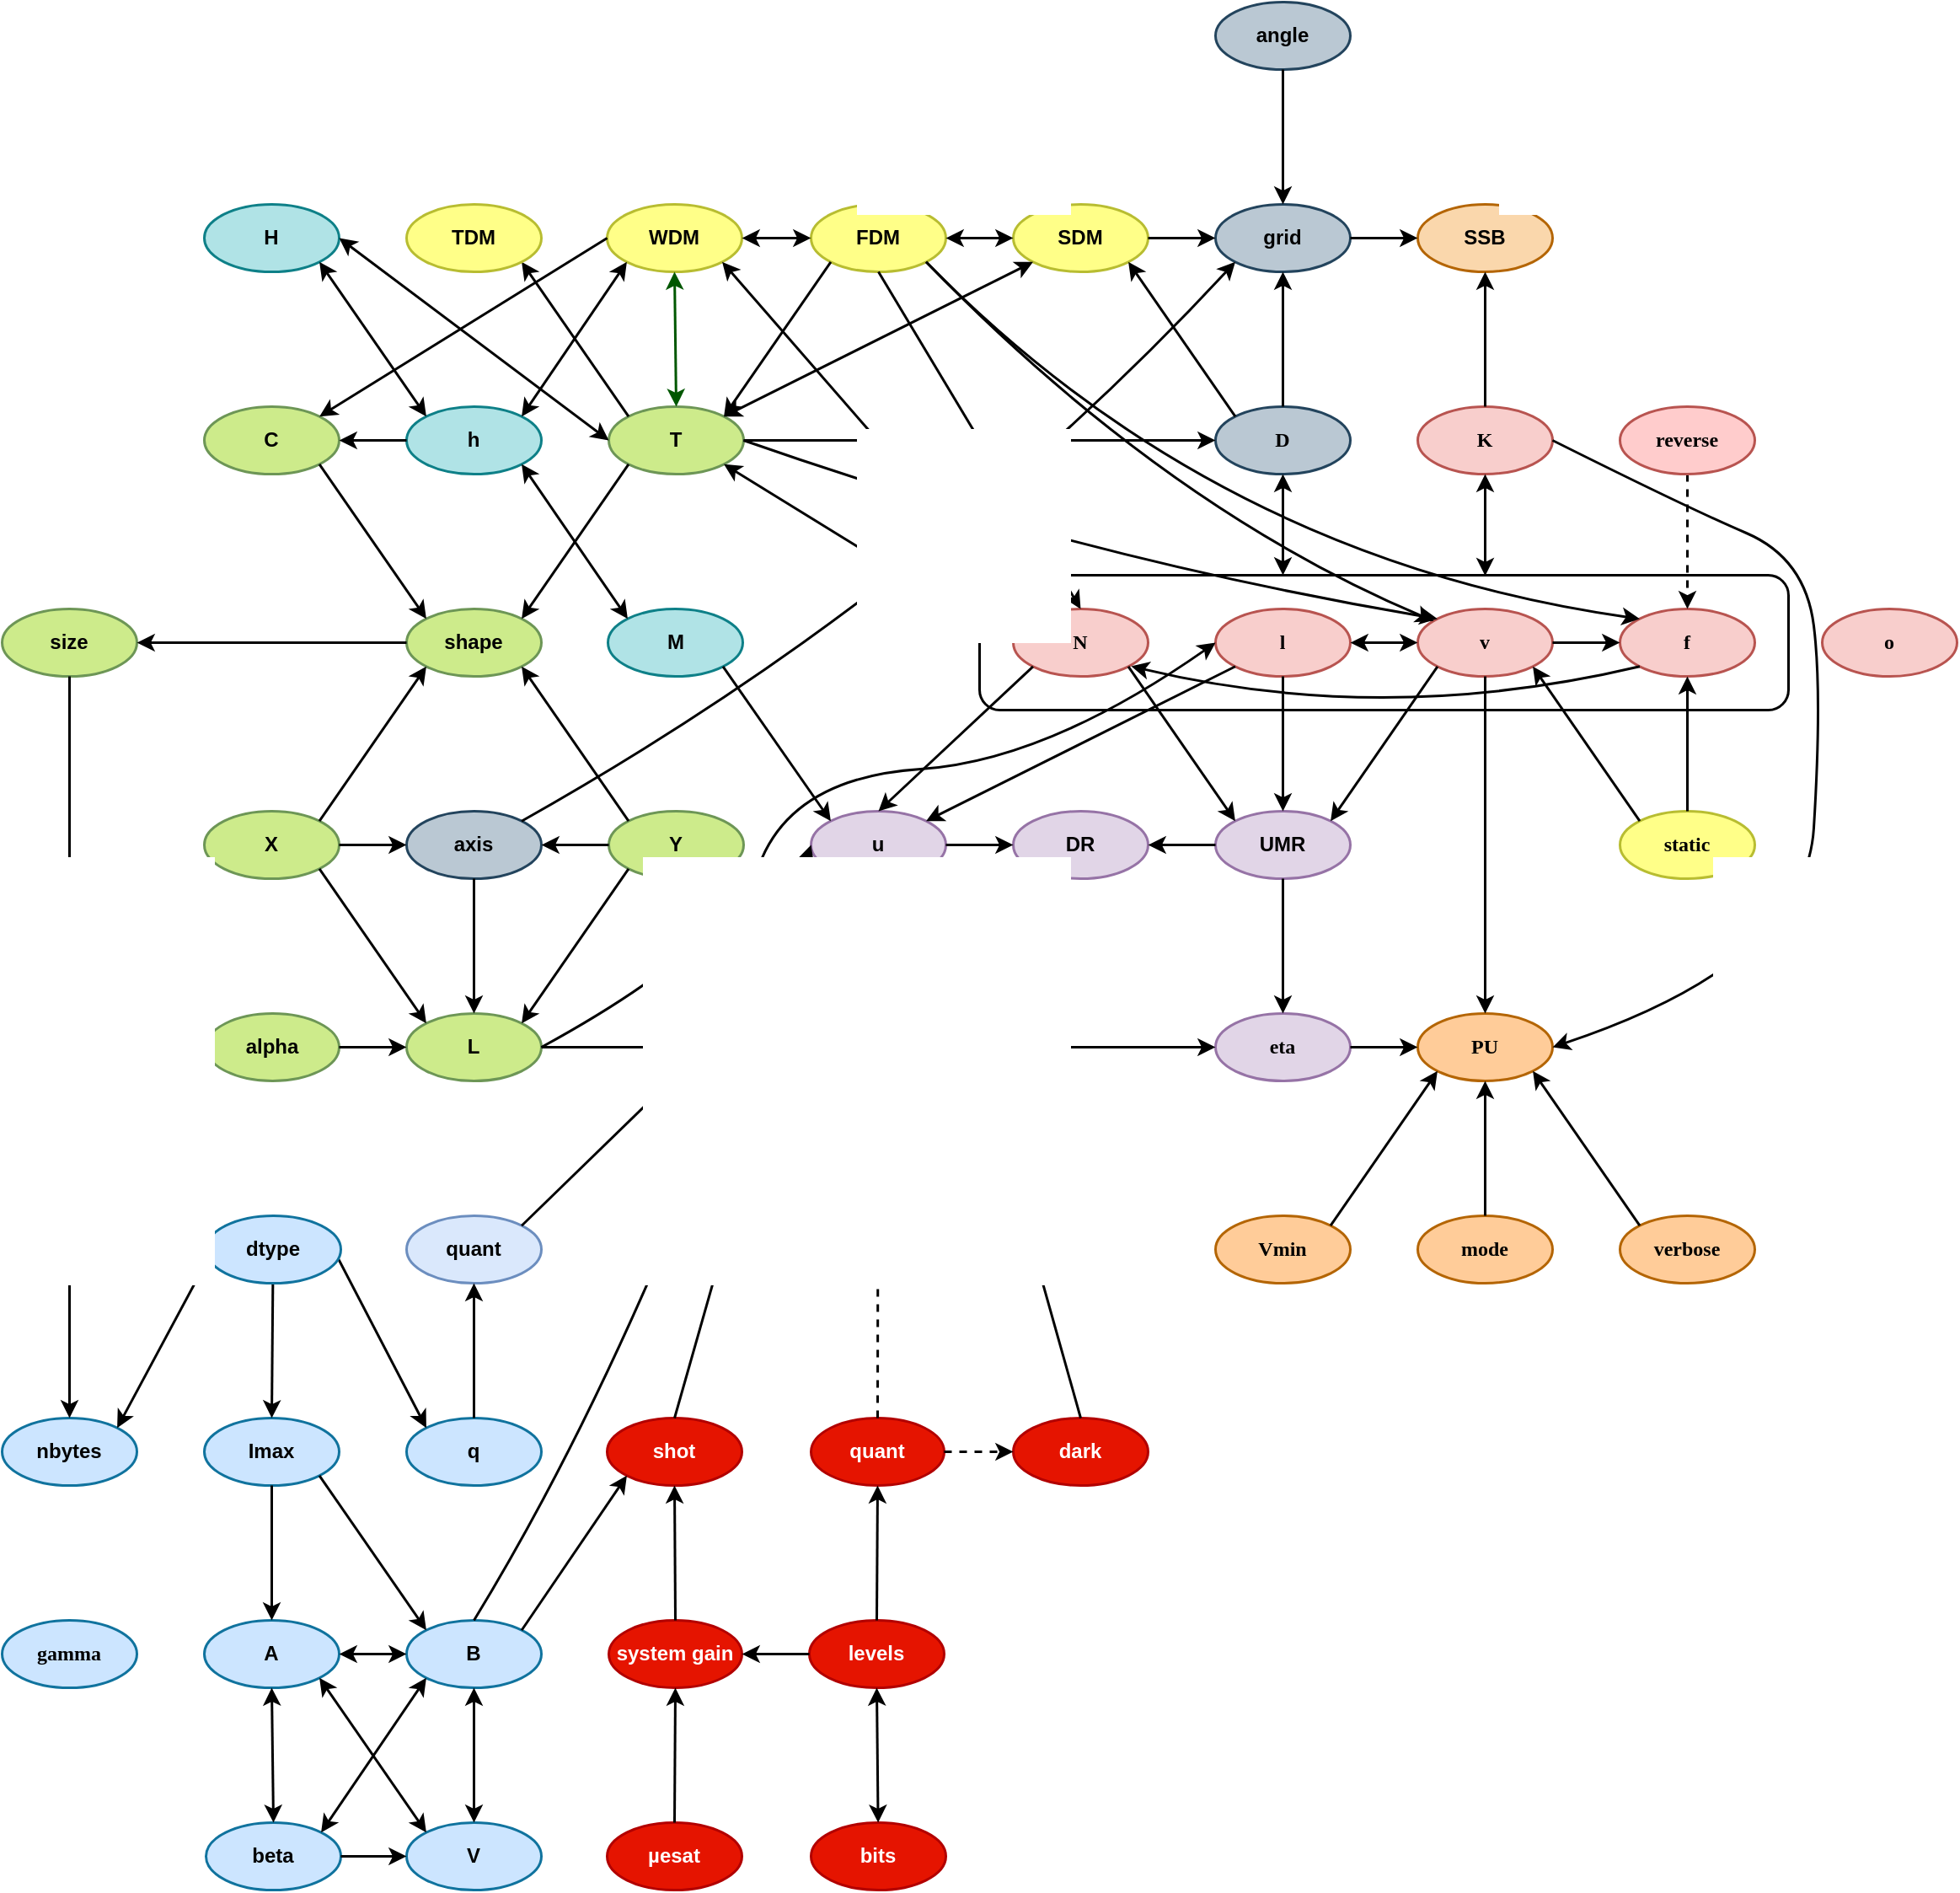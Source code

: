 <mxfile version="20.8.16" type="device"><diagram name="Page-1" id="42789a77-a242-8287-6e28-9cd8cfd52e62"><mxGraphModel dx="2074" dy="1205" grid="1" gridSize="10" guides="1" tooltips="1" connect="1" arrows="1" fold="1" page="1" pageScale="1" pageWidth="1169" pageHeight="827" background="#FFFFFF" math="0" shadow="0"><root><mxCell id="0"/><mxCell id="1" parent="0"/><mxCell id="Fuf8ZG8SZwSjGpJqajnA-6" value="" style="rounded=1;whiteSpace=wrap;html=1;labelBackgroundColor=default;strokeWidth=1.5;" parent="1" vertex="1"><mxGeometry x="620" y="380" width="480" height="80" as="geometry"/></mxCell><mxCell id="1ea317790d2ca983-6" value="&lt;span&gt;o&lt;/span&gt;" style="ellipse;whiteSpace=wrap;html=1;rounded=0;shadow=0;comic=0;labelBackgroundColor=none;strokeWidth=1.5;fontFamily=Verdana;fontSize=12;align=center;fontStyle=1;fillColor=#f8cecc;strokeColor=#b85450;labelBorderColor=none;" parent="1" vertex="1"><mxGeometry x="1120" y="400" width="80" height="40" as="geometry"/></mxCell><mxCell id="1ea317790d2ca983-1" value="N" style="ellipse;whiteSpace=wrap;html=1;rounded=0;shadow=0;comic=0;labelBackgroundColor=none;strokeWidth=1.5;fontFamily=Verdana;fontSize=12;align=center;fontStyle=1;fillColor=#f8cecc;strokeColor=#b85450;labelBorderColor=none;" parent="1" vertex="1"><mxGeometry x="640" y="400" width="80" height="40" as="geometry"/></mxCell><mxCell id="1ea317790d2ca983-2" value="&lt;span&gt;K&lt;/span&gt;" style="ellipse;whiteSpace=wrap;html=1;rounded=0;shadow=0;comic=0;labelBackgroundColor=none;strokeWidth=1.5;fontFamily=Verdana;fontSize=12;align=center;fontStyle=1;fillColor=#f8cecc;strokeColor=#b85450;labelBorderColor=none;" parent="1" vertex="1"><mxGeometry x="880" y="280" width="80" height="40" as="geometry"/></mxCell><mxCell id="1ea317790d2ca983-3" value="&lt;span&gt;l&lt;/span&gt;" style="ellipse;whiteSpace=wrap;html=1;rounded=0;shadow=0;comic=0;labelBackgroundColor=none;strokeWidth=1.5;fontFamily=Verdana;fontSize=12;align=center;fontStyle=1;fillColor=#f8cecc;strokeColor=#b85450;labelBorderColor=none;" parent="1" vertex="1"><mxGeometry x="760" y="400" width="80" height="40" as="geometry"/></mxCell><mxCell id="1ea317790d2ca983-4" value="&lt;span&gt;v&lt;/span&gt;" style="ellipse;whiteSpace=wrap;html=1;rounded=0;shadow=0;comic=0;labelBackgroundColor=none;strokeWidth=1.5;fontFamily=Verdana;fontSize=12;align=center;fontStyle=1;fillColor=#f8cecc;strokeColor=#b85450;labelBorderColor=none;" parent="1" vertex="1"><mxGeometry x="880" y="400" width="80" height="40" as="geometry"/></mxCell><mxCell id="1ea317790d2ca983-5" value="&lt;span&gt;f&lt;/span&gt;" style="ellipse;whiteSpace=wrap;html=1;rounded=0;shadow=0;comic=0;labelBackgroundColor=none;strokeWidth=1.5;fontFamily=Verdana;fontSize=12;align=center;fontStyle=1;fillColor=#f8cecc;strokeColor=#b85450;labelBorderColor=none;" parent="1" vertex="1"><mxGeometry x="1000" y="400" width="80" height="40" as="geometry"/></mxCell><mxCell id="1ea317790d2ca983-7" value="&lt;span&gt;D&lt;/span&gt;" style="ellipse;whiteSpace=wrap;html=1;rounded=0;shadow=0;comic=0;labelBackgroundColor=none;strokeWidth=1.5;fontFamily=Verdana;fontSize=12;align=center;fontStyle=1;fillColor=#bac8d3;strokeColor=#23445D;labelBorderColor=none;" parent="1" vertex="1"><mxGeometry x="760" y="280" width="80" height="40" as="geometry"/></mxCell><mxCell id="1ea317790d2ca983-8" value="eta" style="ellipse;whiteSpace=wrap;html=1;rounded=0;shadow=0;comic=0;labelBackgroundColor=none;strokeWidth=1.5;fontFamily=Verdana;fontSize=12;align=center;fontStyle=1;fillColor=#e1d5e7;strokeColor=#9673a6;labelBorderColor=none;" parent="1" vertex="1"><mxGeometry x="760" y="640" width="80" height="40" as="geometry"/></mxCell><mxCell id="1ea317790d2ca983-10" value="&lt;span&gt;static&lt;/span&gt;" style="ellipse;whiteSpace=wrap;html=1;rounded=0;shadow=0;comic=0;labelBackgroundColor=none;strokeWidth=1.5;fontFamily=Verdana;fontSize=12;align=center;fontStyle=1;fillColor=#ffff88;strokeColor=#B8BD31;labelBorderColor=none;" parent="1" vertex="1"><mxGeometry x="1000" y="520" width="80" height="40" as="geometry"/></mxCell><mxCell id="1ea317790d2ca983-11" value="&lt;span&gt;PU&lt;br&gt;&lt;/span&gt;" style="ellipse;whiteSpace=wrap;html=1;rounded=0;shadow=0;comic=0;labelBackgroundColor=none;strokeWidth=1.5;fontFamily=Verdana;fontSize=12;align=center;fontStyle=1;fillColor=#ffcc99;strokeColor=#B46504;labelBorderColor=none;" parent="1" vertex="1"><mxGeometry x="880" y="640" width="80" height="40" as="geometry"/></mxCell><mxCell id="fu6DnhhA0FLCa2TkjUO7-2" value="UMR" style="ellipse;whiteSpace=wrap;html=1;fontStyle=1;fillColor=#e1d5e7;strokeColor=#9673a6;shadow=0;strokeWidth=1.5;labelBorderColor=none;" parent="1" vertex="1"><mxGeometry x="760" y="520" width="80" height="40" as="geometry"/></mxCell><mxCell id="fu6DnhhA0FLCa2TkjUO7-15" value="" style="endArrow=classic;html=1;rounded=1;exitX=0;exitY=1;exitDx=0;exitDy=0;entryX=1;entryY=0;entryDx=0;entryDy=0;fontStyle=1;shadow=0;strokeWidth=1.5;labelBorderColor=none;" parent="1" source="1ea317790d2ca983-4" target="fu6DnhhA0FLCa2TkjUO7-2" edge="1"><mxGeometry width="50" height="50" relative="1" as="geometry"><mxPoint x="950" y="460" as="sourcePoint"/><mxPoint x="1000" y="410" as="targetPoint"/></mxGeometry></mxCell><mxCell id="fu6DnhhA0FLCa2TkjUO7-16" value="" style="endArrow=classic;html=1;rounded=1;exitX=0.5;exitY=1;exitDx=0;exitDy=0;entryX=0.5;entryY=0;entryDx=0;entryDy=0;fontStyle=1;shadow=0;strokeWidth=1.5;labelBorderColor=none;" parent="1" source="1ea317790d2ca983-3" target="fu6DnhhA0FLCa2TkjUO7-2" edge="1"><mxGeometry width="50" height="50" relative="1" as="geometry"><mxPoint x="950" y="460" as="sourcePoint"/><mxPoint x="1000" y="410" as="targetPoint"/></mxGeometry></mxCell><mxCell id="fu6DnhhA0FLCa2TkjUO7-17" value="" style="endArrow=classic;html=1;rounded=1;exitX=1;exitY=1;exitDx=0;exitDy=0;entryX=0;entryY=0;entryDx=0;entryDy=0;fontStyle=1;shadow=0;strokeWidth=1.5;labelBorderColor=none;" parent="1" source="1ea317790d2ca983-1" target="fu6DnhhA0FLCa2TkjUO7-2" edge="1"><mxGeometry width="50" height="50" relative="1" as="geometry"><mxPoint x="950" y="460" as="sourcePoint"/><mxPoint x="1000" y="410" as="targetPoint"/></mxGeometry></mxCell><mxCell id="fu6DnhhA0FLCa2TkjUO7-18" value="" style="endArrow=classic;html=1;rounded=1;exitX=0.5;exitY=1;exitDx=0;exitDy=0;fontStyle=1;shadow=0;strokeWidth=1.5;labelBorderColor=none;" parent="1" source="fu6DnhhA0FLCa2TkjUO7-2" target="1ea317790d2ca983-8" edge="1"><mxGeometry width="50" height="50" relative="1" as="geometry"><mxPoint x="950" y="460" as="sourcePoint"/><mxPoint x="1000" y="410" as="targetPoint"/></mxGeometry></mxCell><mxCell id="fu6DnhhA0FLCa2TkjUO7-19" value="" style="endArrow=classic;html=1;rounded=1;exitX=0.5;exitY=1;exitDx=0;exitDy=0;entryX=0.5;entryY=0;entryDx=0;entryDy=0;fontStyle=1;shadow=0;strokeWidth=1.5;labelBorderColor=none;" parent="1" source="1ea317790d2ca983-4" target="1ea317790d2ca983-11" edge="1"><mxGeometry width="50" height="50" relative="1" as="geometry"><mxPoint x="950" y="460" as="sourcePoint"/><mxPoint x="1000" y="410" as="targetPoint"/></mxGeometry></mxCell><mxCell id="fu6DnhhA0FLCa2TkjUO7-20" value="" style="endArrow=classic;html=1;rounded=1;exitX=1;exitY=0.5;exitDx=0;exitDy=0;entryX=0;entryY=0.5;entryDx=0;entryDy=0;fontStyle=1;shadow=0;strokeWidth=1.5;labelBorderColor=none;" parent="1" source="1ea317790d2ca983-8" target="1ea317790d2ca983-11" edge="1"><mxGeometry width="50" height="50" relative="1" as="geometry"><mxPoint x="950" y="460" as="sourcePoint"/><mxPoint x="1000" y="410" as="targetPoint"/></mxGeometry></mxCell><mxCell id="fu6DnhhA0FLCa2TkjUO7-21" value="" style="endArrow=classic;startArrow=classic;html=1;rounded=1;exitX=1;exitY=0.5;exitDx=0;exitDy=0;fontStyle=1;shadow=0;strokeWidth=1.5;labelBorderColor=none;" parent="1" source="1ea317790d2ca983-3" edge="1"><mxGeometry width="50" height="50" relative="1" as="geometry"><mxPoint x="950" y="460" as="sourcePoint"/><mxPoint x="880" y="420" as="targetPoint"/></mxGeometry></mxCell><mxCell id="fu6DnhhA0FLCa2TkjUO7-22" value="" style="endArrow=classic;html=1;rounded=1;exitX=1;exitY=0.5;exitDx=0;exitDy=0;entryX=0;entryY=0.5;entryDx=0;entryDy=0;fontStyle=1;shadow=0;strokeWidth=1.5;labelBorderColor=none;" parent="1" source="1ea317790d2ca983-4" target="1ea317790d2ca983-5" edge="1"><mxGeometry width="50" height="50" relative="1" as="geometry"><mxPoint x="1010" y="590" as="sourcePoint"/><mxPoint x="1000" y="410" as="targetPoint"/></mxGeometry></mxCell><mxCell id="fu6DnhhA0FLCa2TkjUO7-24" value="" style="endArrow=classic;html=1;rounded=1;entryX=0.5;entryY=0;entryDx=0;entryDy=0;exitX=0.5;exitY=1;exitDx=0;exitDy=0;dashed=1;fontStyle=1;shadow=0;strokeWidth=1.5;labelBorderColor=none;" parent="1" target="1ea317790d2ca983-5" edge="1"><mxGeometry width="50" height="50" relative="1" as="geometry"><mxPoint x="1040" y="320" as="sourcePoint"/><mxPoint x="1000" y="410" as="targetPoint"/></mxGeometry></mxCell><mxCell id="fu6DnhhA0FLCa2TkjUO7-25" value="" style="endArrow=classic;html=1;rounded=1;entryX=1;entryY=1;entryDx=0;entryDy=0;exitX=0;exitY=0;exitDx=0;exitDy=0;fontStyle=1;shadow=0;strokeWidth=1.5;labelBorderColor=none;" parent="1" source="1ea317790d2ca983-10" target="1ea317790d2ca983-4" edge="1"><mxGeometry width="50" height="50" relative="1" as="geometry"><mxPoint x="980" y="520" as="sourcePoint"/><mxPoint x="1000" y="410" as="targetPoint"/></mxGeometry></mxCell><mxCell id="fu6DnhhA0FLCa2TkjUO7-26" value="" style="endArrow=classic;html=1;rounded=1;exitX=0.5;exitY=0;exitDx=0;exitDy=0;entryX=0.5;entryY=1;entryDx=0;entryDy=0;fontStyle=1;shadow=0;strokeWidth=1.5;labelBorderColor=none;" parent="1" source="1ea317790d2ca983-10" target="1ea317790d2ca983-5" edge="1"><mxGeometry width="50" height="50" relative="1" as="geometry"><mxPoint x="950" y="460" as="sourcePoint"/><mxPoint x="1000" y="410" as="targetPoint"/></mxGeometry></mxCell><mxCell id="fu6DnhhA0FLCa2TkjUO7-28" value="SSB" style="ellipse;whiteSpace=wrap;html=1;fontStyle=1;fillColor=#fad7ac;strokeColor=#b46504;shadow=0;strokeWidth=1.5;labelBorderColor=none;" parent="1" vertex="1"><mxGeometry x="880" y="160" width="80" height="40" as="geometry"/></mxCell><mxCell id="fu6DnhhA0FLCa2TkjUO7-29" value="grid" style="ellipse;whiteSpace=wrap;html=1;fontStyle=1;fillColor=#bac8d3;strokeColor=#23445D;shadow=0;strokeWidth=1.5;labelBorderColor=none;" parent="1" vertex="1"><mxGeometry x="760" y="160" width="80" height="40" as="geometry"/></mxCell><mxCell id="fu6DnhhA0FLCa2TkjUO7-30" value="" style="endArrow=classic;html=1;curved=1;exitX=1;exitY=0.5;exitDx=0;exitDy=0;entryX=0;entryY=0.5;entryDx=0;entryDy=0;fontStyle=1;shadow=0;strokeWidth=1.5;labelBorderColor=none;" parent="1" source="fu6DnhhA0FLCa2TkjUO7-29" target="fu6DnhhA0FLCa2TkjUO7-28" edge="1"><mxGeometry width="50" height="50" relative="1" as="geometry"><mxPoint x="950" y="380" as="sourcePoint"/><mxPoint x="1000" y="330" as="targetPoint"/></mxGeometry></mxCell><mxCell id="fu6DnhhA0FLCa2TkjUO7-31" value="" style="endArrow=classic;html=1;curved=1;exitX=0.5;exitY=0;exitDx=0;exitDy=0;entryX=0.5;entryY=1;entryDx=0;entryDy=0;fontStyle=1;shadow=0;strokeWidth=1.5;labelBorderColor=none;" parent="1" source="1ea317790d2ca983-2" target="fu6DnhhA0FLCa2TkjUO7-28" edge="1"><mxGeometry width="50" height="50" relative="1" as="geometry"><mxPoint x="950" y="380" as="sourcePoint"/><mxPoint x="1000" y="330" as="targetPoint"/></mxGeometry></mxCell><mxCell id="fu6DnhhA0FLCa2TkjUO7-32" value="" style="endArrow=classic;html=1;curved=1;exitX=0.5;exitY=0;exitDx=0;exitDy=0;fontStyle=1;shadow=0;strokeWidth=1.5;labelBorderColor=none;" parent="1" source="1ea317790d2ca983-7" target="fu6DnhhA0FLCa2TkjUO7-29" edge="1"><mxGeometry width="50" height="50" relative="1" as="geometry"><mxPoint x="950" y="380" as="sourcePoint"/><mxPoint x="1000" y="330" as="targetPoint"/></mxGeometry></mxCell><mxCell id="fu6DnhhA0FLCa2TkjUO7-33" value="angle" style="ellipse;whiteSpace=wrap;html=1;fontStyle=1;fillColor=#bac8d3;strokeColor=#23445D;shadow=0;strokeWidth=1.5;labelBorderColor=none;" parent="1" vertex="1"><mxGeometry x="760" y="40" width="80" height="40" as="geometry"/></mxCell><mxCell id="fu6DnhhA0FLCa2TkjUO7-34" value="" style="endArrow=classic;html=1;curved=1;exitX=0.5;exitY=1;exitDx=0;exitDy=0;entryX=0.5;entryY=0;entryDx=0;entryDy=0;fontStyle=1;shadow=0;strokeWidth=1.5;labelBorderColor=none;" parent="1" source="fu6DnhhA0FLCa2TkjUO7-33" target="fu6DnhhA0FLCa2TkjUO7-29" edge="1"><mxGeometry width="50" height="50" relative="1" as="geometry"><mxPoint x="950" y="340" as="sourcePoint"/><mxPoint x="1000" y="290" as="targetPoint"/></mxGeometry></mxCell><mxCell id="fu6DnhhA0FLCa2TkjUO7-36" value="WDM" style="ellipse;whiteSpace=wrap;html=1;fontStyle=1;fillColor=#ffff88;strokeColor=#B8BD31;shadow=0;strokeWidth=1.5;labelBorderColor=none;" parent="1" vertex="1"><mxGeometry x="399" y="160" width="80" height="40" as="geometry"/></mxCell><mxCell id="fu6DnhhA0FLCa2TkjUO7-37" value="FDM" style="ellipse;whiteSpace=wrap;html=1;fontStyle=1;fillColor=#ffff88;strokeColor=#B8BD31;shadow=0;strokeWidth=1.5;labelBorderColor=none;" parent="1" vertex="1"><mxGeometry x="520" y="160" width="80" height="40" as="geometry"/></mxCell><mxCell id="fu6DnhhA0FLCa2TkjUO7-38" value="SDM" style="ellipse;whiteSpace=wrap;html=1;fontStyle=1;fillColor=#ffff88;strokeColor=#B8BD31;shadow=0;strokeWidth=1.5;labelBorderColor=none;" parent="1" vertex="1"><mxGeometry x="640" y="160" width="80" height="40" as="geometry"/></mxCell><mxCell id="fu6DnhhA0FLCa2TkjUO7-39" value="" style="endArrow=classic;startArrow=classic;html=1;curved=1;exitX=1;exitY=0.5;exitDx=0;exitDy=0;entryX=0;entryY=0.5;entryDx=0;entryDy=0;fontStyle=1;shadow=0;strokeWidth=1.5;labelBorderColor=none;" parent="1" source="fu6DnhhA0FLCa2TkjUO7-36" target="fu6DnhhA0FLCa2TkjUO7-37" edge="1"><mxGeometry width="50" height="50" relative="1" as="geometry"><mxPoint x="950" y="460" as="sourcePoint"/><mxPoint x="1000" y="410" as="targetPoint"/></mxGeometry></mxCell><mxCell id="fu6DnhhA0FLCa2TkjUO7-40" value="" style="endArrow=classic;startArrow=classic;html=1;curved=1;exitX=1;exitY=0.5;exitDx=0;exitDy=0;entryX=0;entryY=0.5;entryDx=0;entryDy=0;fontStyle=1;shadow=0;strokeWidth=1.5;labelBorderColor=none;" parent="1" source="fu6DnhhA0FLCa2TkjUO7-37" target="fu6DnhhA0FLCa2TkjUO7-38" edge="1"><mxGeometry width="50" height="50" relative="1" as="geometry"><mxPoint x="950" y="460" as="sourcePoint"/><mxPoint x="1000" y="410" as="targetPoint"/></mxGeometry></mxCell><mxCell id="fu6DnhhA0FLCa2TkjUO7-41" value="" style="endArrow=classic;html=1;curved=1;exitX=1;exitY=0.5;exitDx=0;exitDy=0;entryX=0;entryY=0.5;entryDx=0;entryDy=0;fontStyle=1;shadow=0;strokeWidth=1.5;labelBorderColor=none;" parent="1" source="fu6DnhhA0FLCa2TkjUO7-38" target="fu6DnhhA0FLCa2TkjUO7-29" edge="1"><mxGeometry width="50" height="50" relative="1" as="geometry"><mxPoint x="950" y="340" as="sourcePoint"/><mxPoint x="1000" y="290" as="targetPoint"/></mxGeometry></mxCell><mxCell id="fu6DnhhA0FLCa2TkjUO7-42" value="" style="endArrow=classic;html=1;curved=1;exitX=0;exitY=0;exitDx=0;exitDy=0;entryX=1;entryY=1;entryDx=0;entryDy=0;fontStyle=1;shadow=0;strokeWidth=1.5;labelBorderColor=none;" parent="1" source="1ea317790d2ca983-7" target="fu6DnhhA0FLCa2TkjUO7-38" edge="1"><mxGeometry width="50" height="50" relative="1" as="geometry"><mxPoint x="950" y="340" as="sourcePoint"/><mxPoint x="1000" y="290" as="targetPoint"/></mxGeometry></mxCell><mxCell id="fu6DnhhA0FLCa2TkjUO7-43" value="shape" style="ellipse;whiteSpace=wrap;html=1;fontStyle=1;fillColor=#cdeb8b;strokeColor=#6D9656;shadow=0;strokeWidth=1.5;labelBorderColor=none;" parent="1" vertex="1"><mxGeometry x="280" y="400" width="80" height="40" as="geometry"/></mxCell><mxCell id="fu6DnhhA0FLCa2TkjUO7-44" value="T" style="ellipse;whiteSpace=wrap;html=1;fontStyle=1;fillColor=#cdeb8b;strokeColor=#6D9656;shadow=0;strokeWidth=1.5;labelBorderColor=none;" parent="1" vertex="1"><mxGeometry x="400" y="280" width="80" height="40" as="geometry"/></mxCell><mxCell id="fu6DnhhA0FLCa2TkjUO7-45" value="Y" style="ellipse;whiteSpace=wrap;html=1;fontStyle=1;fillColor=#cdeb8b;strokeColor=#6D9656;shadow=0;strokeWidth=1.5;labelBorderColor=none;" parent="1" vertex="1"><mxGeometry x="400" y="520" width="80" height="40" as="geometry"/></mxCell><mxCell id="fu6DnhhA0FLCa2TkjUO7-46" value="X" style="ellipse;whiteSpace=wrap;html=1;fontStyle=1;fillColor=#cdeb8b;strokeColor=#6D9656;shadow=0;strokeWidth=1.5;labelBorderColor=none;" parent="1" vertex="1"><mxGeometry x="160" y="520" width="80" height="40" as="geometry"/></mxCell><mxCell id="fu6DnhhA0FLCa2TkjUO7-47" value="C" style="ellipse;whiteSpace=wrap;html=1;fontStyle=1;fillColor=#cdeb8b;strokeColor=#6D9656;shadow=0;strokeWidth=1.5;labelBorderColor=none;" parent="1" vertex="1"><mxGeometry x="160" y="280" width="80" height="40" as="geometry"/></mxCell><mxCell id="fu6DnhhA0FLCa2TkjUO7-48" value="" style="endArrow=classic;html=1;curved=1;exitX=1;exitY=1;exitDx=0;exitDy=0;entryX=0;entryY=0;entryDx=0;entryDy=0;fontStyle=1;shadow=0;strokeWidth=1.5;labelBorderColor=none;" parent="1" source="fu6DnhhA0FLCa2TkjUO7-47" target="fu6DnhhA0FLCa2TkjUO7-43" edge="1"><mxGeometry width="50" height="50" relative="1" as="geometry"><mxPoint x="950" y="500" as="sourcePoint"/><mxPoint x="1000" y="450" as="targetPoint"/></mxGeometry></mxCell><mxCell id="fu6DnhhA0FLCa2TkjUO7-49" value="" style="endArrow=classic;html=1;curved=1;exitX=0;exitY=1;exitDx=0;exitDy=0;entryX=1;entryY=0;entryDx=0;entryDy=0;fontStyle=1;shadow=0;strokeWidth=1.5;labelBorderColor=none;" parent="1" source="fu6DnhhA0FLCa2TkjUO7-44" target="fu6DnhhA0FLCa2TkjUO7-43" edge="1"><mxGeometry width="50" height="50" relative="1" as="geometry"><mxPoint x="950" y="500" as="sourcePoint"/><mxPoint x="1000" y="450" as="targetPoint"/></mxGeometry></mxCell><mxCell id="fu6DnhhA0FLCa2TkjUO7-50" value="" style="endArrow=classic;html=1;curved=1;exitX=1;exitY=0;exitDx=0;exitDy=0;entryX=0;entryY=1;entryDx=0;entryDy=0;fontStyle=1;shadow=0;strokeWidth=1.5;labelBorderColor=none;" parent="1" source="fu6DnhhA0FLCa2TkjUO7-46" target="fu6DnhhA0FLCa2TkjUO7-43" edge="1"><mxGeometry width="50" height="50" relative="1" as="geometry"><mxPoint x="950" y="500" as="sourcePoint"/><mxPoint x="290" y="500" as="targetPoint"/></mxGeometry></mxCell><mxCell id="fu6DnhhA0FLCa2TkjUO7-51" value="" style="endArrow=classic;html=1;curved=1;exitX=0;exitY=0;exitDx=0;exitDy=0;entryX=1;entryY=1;entryDx=0;entryDy=0;fontStyle=1;shadow=0;strokeWidth=1.5;labelBorderColor=none;" parent="1" source="fu6DnhhA0FLCa2TkjUO7-45" target="fu6DnhhA0FLCa2TkjUO7-43" edge="1"><mxGeometry width="50" height="50" relative="1" as="geometry"><mxPoint x="950" y="500" as="sourcePoint"/><mxPoint x="1000" y="450" as="targetPoint"/></mxGeometry></mxCell><mxCell id="fu6DnhhA0FLCa2TkjUO7-52" value="size" style="ellipse;whiteSpace=wrap;html=1;fontStyle=1;fillColor=#cdeb8b;strokeColor=#6D9656;shadow=0;strokeWidth=1.5;labelBorderColor=none;" parent="1" vertex="1"><mxGeometry x="40" y="400" width="80" height="40" as="geometry"/></mxCell><mxCell id="fu6DnhhA0FLCa2TkjUO7-53" value="" style="endArrow=classic;html=1;curved=1;exitX=0;exitY=0.5;exitDx=0;exitDy=0;entryX=1;entryY=0.5;entryDx=0;entryDy=0;fontStyle=1;shadow=0;strokeWidth=1.5;labelBorderColor=none;" parent="1" source="fu6DnhhA0FLCa2TkjUO7-43" target="fu6DnhhA0FLCa2TkjUO7-52" edge="1"><mxGeometry width="50" height="50" relative="1" as="geometry"><mxPoint x="950" y="340" as="sourcePoint"/><mxPoint x="1000" y="290" as="targetPoint"/></mxGeometry></mxCell><mxCell id="fu6DnhhA0FLCa2TkjUO7-54" value="L" style="ellipse;whiteSpace=wrap;html=1;fontStyle=1;fillColor=#cdeb8b;strokeColor=#6D9656;shadow=0;strokeWidth=1.5;labelBorderColor=none;" parent="1" vertex="1"><mxGeometry x="280" y="640" width="80" height="40" as="geometry"/></mxCell><mxCell id="fu6DnhhA0FLCa2TkjUO7-55" value="" style="endArrow=classic;html=1;curved=1;exitX=1;exitY=1;exitDx=0;exitDy=0;entryX=0;entryY=0;entryDx=0;entryDy=0;fontStyle=1;shadow=0;strokeWidth=1.5;labelBorderColor=none;" parent="1" source="fu6DnhhA0FLCa2TkjUO7-46" target="fu6DnhhA0FLCa2TkjUO7-54" edge="1"><mxGeometry width="50" height="50" relative="1" as="geometry"><mxPoint x="950" y="520" as="sourcePoint"/><mxPoint x="1000" y="470" as="targetPoint"/></mxGeometry></mxCell><mxCell id="fu6DnhhA0FLCa2TkjUO7-56" value="" style="endArrow=classic;html=1;curved=1;exitX=0;exitY=1;exitDx=0;exitDy=0;entryX=1;entryY=0;entryDx=0;entryDy=0;fontStyle=1;shadow=0;strokeWidth=1.5;labelBorderColor=none;" parent="1" source="fu6DnhhA0FLCa2TkjUO7-45" target="fu6DnhhA0FLCa2TkjUO7-54" edge="1"><mxGeometry width="50" height="50" relative="1" as="geometry"><mxPoint x="950" y="520" as="sourcePoint"/><mxPoint x="1000" y="470" as="targetPoint"/></mxGeometry></mxCell><mxCell id="fu6DnhhA0FLCa2TkjUO7-57" value="" style="endArrow=classic;html=1;curved=1;exitX=1;exitY=0.5;exitDx=0;exitDy=0;entryX=0;entryY=0.5;entryDx=0;entryDy=0;fontStyle=1;shadow=0;strokeWidth=1.5;labelBorderColor=none;" parent="1" source="fu6DnhhA0FLCa2TkjUO7-54" target="1ea317790d2ca983-8" edge="1"><mxGeometry width="50" height="50" relative="1" as="geometry"><mxPoint x="950" y="520" as="sourcePoint"/><mxPoint x="1000" y="470" as="targetPoint"/><Array as="points"/></mxGeometry></mxCell><mxCell id="fu6DnhhA0FLCa2TkjUO7-58" value="u" style="ellipse;whiteSpace=wrap;html=1;fontStyle=1;fillColor=#e1d5e7;strokeColor=#9673a6;shadow=0;strokeWidth=1.5;labelBorderColor=none;" parent="1" vertex="1"><mxGeometry x="520" y="520" width="80" height="40" as="geometry"/></mxCell><mxCell id="fu6DnhhA0FLCa2TkjUO7-59" value="" style="endArrow=classic;html=1;curved=1;exitX=0;exitY=1;exitDx=0;exitDy=0;entryX=1;entryY=0;entryDx=0;entryDy=0;fontStyle=1;shadow=0;strokeWidth=1.5;labelBorderColor=none;" parent="1" source="1ea317790d2ca983-3" target="fu6DnhhA0FLCa2TkjUO7-58" edge="1"><mxGeometry width="50" height="50" relative="1" as="geometry"><mxPoint x="820" y="520" as="sourcePoint"/><mxPoint x="870" y="470" as="targetPoint"/></mxGeometry></mxCell><mxCell id="fu6DnhhA0FLCa2TkjUO7-60" value="" style="endArrow=classic;html=1;curved=1;exitX=0;exitY=1;exitDx=0;exitDy=0;entryX=0.5;entryY=0;entryDx=0;entryDy=0;fontStyle=1;shadow=0;strokeWidth=1.5;labelBorderColor=none;" parent="1" source="1ea317790d2ca983-1" target="fu6DnhhA0FLCa2TkjUO7-58" edge="1"><mxGeometry width="50" height="50" relative="1" as="geometry"><mxPoint x="820" y="520" as="sourcePoint"/><mxPoint x="870" y="470" as="targetPoint"/></mxGeometry></mxCell><mxCell id="fu6DnhhA0FLCa2TkjUO7-61" value="DR" style="ellipse;whiteSpace=wrap;html=1;fontStyle=1;fillColor=#e1d5e7;strokeColor=#9673a6;shadow=0;strokeWidth=1.5;labelBorderColor=none;" parent="1" vertex="1"><mxGeometry x="640" y="520" width="80" height="40" as="geometry"/></mxCell><mxCell id="fu6DnhhA0FLCa2TkjUO7-62" value="" style="endArrow=classic;html=1;curved=1;exitX=0;exitY=0.5;exitDx=0;exitDy=0;entryX=1;entryY=0.5;entryDx=0;entryDy=0;fontStyle=1;shadow=0;strokeWidth=1.5;labelBorderColor=none;" parent="1" source="fu6DnhhA0FLCa2TkjUO7-2" target="fu6DnhhA0FLCa2TkjUO7-61" edge="1"><mxGeometry width="50" height="50" relative="1" as="geometry"><mxPoint x="820" y="520" as="sourcePoint"/><mxPoint x="870" y="470" as="targetPoint"/></mxGeometry></mxCell><mxCell id="fu6DnhhA0FLCa2TkjUO7-63" value="" style="endArrow=classic;html=1;curved=1;exitX=1;exitY=0.5;exitDx=0;exitDy=0;entryX=0;entryY=0.5;entryDx=0;entryDy=0;fontStyle=1;shadow=0;strokeWidth=1.5;labelBorderColor=none;" parent="1" source="fu6DnhhA0FLCa2TkjUO7-58" target="fu6DnhhA0FLCa2TkjUO7-61" edge="1"><mxGeometry width="50" height="50" relative="1" as="geometry"><mxPoint x="820" y="520" as="sourcePoint"/><mxPoint x="870" y="470" as="targetPoint"/></mxGeometry></mxCell><mxCell id="fu6DnhhA0FLCa2TkjUO7-64" value="M" style="ellipse;whiteSpace=wrap;html=1;fontStyle=1;fillColor=#b0e3e6;strokeColor=#0e8088;shadow=0;strokeWidth=1.5;labelBorderColor=none;" parent="1" vertex="1"><mxGeometry x="399.5" y="400" width="80" height="40" as="geometry"/></mxCell><mxCell id="fu6DnhhA0FLCa2TkjUO7-69" value="" style="endArrow=classic;html=1;curved=1;exitX=1;exitY=1;exitDx=0;exitDy=0;entryX=0;entryY=0;entryDx=0;entryDy=0;fontStyle=1;shadow=0;strokeWidth=1.5;labelBorderColor=none;" parent="1" source="fu6DnhhA0FLCa2TkjUO7-64" target="fu6DnhhA0FLCa2TkjUO7-58" edge="1"><mxGeometry width="50" height="50" relative="1" as="geometry"><mxPoint x="820" y="520" as="sourcePoint"/><mxPoint x="870" y="470" as="targetPoint"/></mxGeometry></mxCell><mxCell id="fu6DnhhA0FLCa2TkjUO7-72" value="dark" style="ellipse;whiteSpace=wrap;html=1;fontStyle=1;fillColor=#e51400;strokeColor=#B20000;shadow=0;strokeWidth=1.5;labelBorderColor=none;fontColor=#ffffff;" parent="1" vertex="1"><mxGeometry x="640" y="880" width="80" height="40" as="geometry"/></mxCell><mxCell id="fu6DnhhA0FLCa2TkjUO7-73" value="quant" style="ellipse;whiteSpace=wrap;html=1;fontStyle=1;fillColor=#dae8fc;strokeColor=#6c8ebf;shadow=0;strokeWidth=1.5;labelBorderColor=none;" parent="1" vertex="1"><mxGeometry x="280" y="760" width="80" height="40" as="geometry"/></mxCell><mxCell id="fu6DnhhA0FLCa2TkjUO7-74" value="shot" style="ellipse;whiteSpace=wrap;html=1;fontStyle=1;fillColor=#e51400;strokeColor=#B20000;shadow=0;strokeWidth=1.5;labelBorderColor=none;fontColor=#ffffff;" parent="1" vertex="1"><mxGeometry x="399" y="880" width="80" height="40" as="geometry"/></mxCell><mxCell id="fu6DnhhA0FLCa2TkjUO7-75" value="" style="endArrow=classic;html=1;curved=1;exitX=0.5;exitY=0;exitDx=0;exitDy=0;entryX=0;entryY=1;entryDx=0;entryDy=0;fontStyle=1;shadow=0;strokeWidth=1.5;labelBorderColor=none;" parent="1" source="fu6DnhhA0FLCa2TkjUO7-74" target="fu6DnhhA0FLCa2TkjUO7-58" edge="1"><mxGeometry width="50" height="50" relative="1" as="geometry"><mxPoint x="820" y="520" as="sourcePoint"/><mxPoint x="870" y="470" as="targetPoint"/></mxGeometry></mxCell><mxCell id="fu6DnhhA0FLCa2TkjUO7-77" value="" style="endArrow=classic;html=1;curved=1;exitX=0.5;exitY=0;exitDx=0;exitDy=0;entryX=1;entryY=1;entryDx=0;entryDy=0;fontStyle=1;shadow=0;strokeWidth=1.5;labelBorderColor=none;" parent="1" source="fu6DnhhA0FLCa2TkjUO7-72" target="fu6DnhhA0FLCa2TkjUO7-58" edge="1"><mxGeometry width="50" height="50" relative="1" as="geometry"><mxPoint x="820" y="520" as="sourcePoint"/><mxPoint x="870" y="470" as="targetPoint"/></mxGeometry></mxCell><mxCell id="fu6DnhhA0FLCa2TkjUO7-78" value="" style="endArrow=classic;html=1;curved=1;exitX=1;exitY=0.5;exitDx=0;exitDy=0;entryX=0;entryY=0.5;entryDx=0;entryDy=0;fontStyle=1;shadow=0;strokeWidth=1.5;labelBorderColor=none;" parent="1" source="fu6DnhhA0FLCa2TkjUO7-44" target="1ea317790d2ca983-7" edge="1"><mxGeometry width="50" height="50" relative="1" as="geometry"><mxPoint x="820" y="520" as="sourcePoint"/><mxPoint x="870" y="470" as="targetPoint"/></mxGeometry></mxCell><mxCell id="fu6DnhhA0FLCa2TkjUO7-80" value="nbytes" style="ellipse;whiteSpace=wrap;html=1;fontStyle=1;fillColor=#cce5ff;strokeColor=#10739E;shadow=0;strokeWidth=1.5;labelBorderColor=none;" parent="1" vertex="1"><mxGeometry x="40" y="880" width="80" height="40" as="geometry"/></mxCell><mxCell id="fu6DnhhA0FLCa2TkjUO7-81" value="q" style="ellipse;whiteSpace=wrap;html=1;fontStyle=1;fillColor=#cce5ff;strokeColor=#10739E;shadow=0;strokeWidth=1.5;labelBorderColor=none;" parent="1" vertex="1"><mxGeometry x="280" y="880" width="80" height="40" as="geometry"/></mxCell><mxCell id="fu6DnhhA0FLCa2TkjUO7-82" value="Imax" style="ellipse;whiteSpace=wrap;html=1;fontStyle=1;fillColor=#cce5ff;strokeColor=#10739E;shadow=0;strokeWidth=1.5;labelBorderColor=none;" parent="1" vertex="1"><mxGeometry x="160" y="880" width="80" height="40" as="geometry"/></mxCell><mxCell id="fu6DnhhA0FLCa2TkjUO7-84" value="" style="endArrow=classic;html=1;curved=1;exitX=0.5;exitY=0;exitDx=0;exitDy=0;entryX=0.5;entryY=1;entryDx=0;entryDy=0;fontStyle=1;shadow=0;strokeWidth=1.5;labelBorderColor=none;" parent="1" source="fu6DnhhA0FLCa2TkjUO7-81" target="fu6DnhhA0FLCa2TkjUO7-73" edge="1"><mxGeometry width="50" height="50" relative="1" as="geometry"><mxPoint x="700" y="760" as="sourcePoint"/><mxPoint x="750" y="710" as="targetPoint"/></mxGeometry></mxCell><mxCell id="fu6DnhhA0FLCa2TkjUO7-85" value="" style="endArrow=classic;html=1;curved=1;exitX=1;exitY=0;exitDx=0;exitDy=0;entryX=0;entryY=0;entryDx=0;entryDy=0;fontStyle=1;shadow=0;strokeWidth=1.5;labelBorderColor=none;" parent="1" source="fu6DnhhA0FLCa2TkjUO7-79" target="fu6DnhhA0FLCa2TkjUO7-81" edge="1"><mxGeometry width="50" height="50" relative="1" as="geometry"><mxPoint x="820" y="740" as="sourcePoint"/><mxPoint x="870" y="690" as="targetPoint"/></mxGeometry></mxCell><mxCell id="fu6DnhhA0FLCa2TkjUO7-86" value="" style="endArrow=classic;html=1;curved=1;exitX=0.5;exitY=0;exitDx=0;exitDy=0;fontStyle=1;shadow=0;strokeWidth=1.5;labelBorderColor=none;fillColor=#cce5ff;strokeColor=#000000;entryX=0.5;entryY=0;entryDx=0;entryDy=0;" parent="1" source="fu6DnhhA0FLCa2TkjUO7-79" target="fu6DnhhA0FLCa2TkjUO7-82" edge="1"><mxGeometry width="50" height="50" relative="1" as="geometry"><mxPoint x="820" y="740" as="sourcePoint"/><mxPoint x="190" y="860" as="targetPoint"/></mxGeometry></mxCell><mxCell id="fu6DnhhA0FLCa2TkjUO7-87" value="" style="endArrow=classic;html=1;curved=1;exitX=0;exitY=0;exitDx=0;exitDy=0;entryX=1;entryY=0;entryDx=0;entryDy=0;fontStyle=1;shadow=0;strokeWidth=1.5;labelBorderColor=none;fillColor=#cce5ff;strokeColor=#000000;" parent="1" source="fu6DnhhA0FLCa2TkjUO7-79" target="fu6DnhhA0FLCa2TkjUO7-80" edge="1"><mxGeometry width="50" height="50" relative="1" as="geometry"><mxPoint x="820" y="740" as="sourcePoint"/><mxPoint x="870" y="690" as="targetPoint"/></mxGeometry></mxCell><mxCell id="fu6DnhhA0FLCa2TkjUO7-88" value="" style="endArrow=classic;html=1;curved=1;exitX=0.5;exitY=1;exitDx=0;exitDy=0;entryX=0.5;entryY=0;entryDx=0;entryDy=0;fontStyle=1;shadow=0;strokeWidth=1.5;labelBorderColor=none;" parent="1" source="fu6DnhhA0FLCa2TkjUO7-52" target="fu6DnhhA0FLCa2TkjUO7-80" edge="1"><mxGeometry width="50" height="50" relative="1" as="geometry"><mxPoint x="820" y="700" as="sourcePoint"/><mxPoint x="870" y="650" as="targetPoint"/></mxGeometry></mxCell><mxCell id="fu6DnhhA0FLCa2TkjUO7-89" value="A" style="ellipse;whiteSpace=wrap;html=1;fontStyle=1;fillColor=#cce5ff;strokeColor=#10739E;shadow=0;strokeWidth=1.5;labelBorderColor=none;" parent="1" vertex="1"><mxGeometry x="160" y="1000" width="80" height="40" as="geometry"/></mxCell><mxCell id="fu6DnhhA0FLCa2TkjUO7-90" value="B" style="ellipse;whiteSpace=wrap;html=1;fontStyle=1;fillColor=#cce5ff;strokeColor=#10739E;shadow=0;strokeWidth=1.5;labelBorderColor=none;" parent="1" vertex="1"><mxGeometry x="280" y="1000" width="80" height="40" as="geometry"/></mxCell><mxCell id="fu6DnhhA0FLCa2TkjUO7-91" value="V" style="ellipse;whiteSpace=wrap;html=1;fontStyle=1;fillColor=#cce5ff;strokeColor=#10739E;shadow=0;strokeWidth=1.5;labelBorderColor=none;" parent="1" vertex="1"><mxGeometry x="280" y="1120" width="80" height="40" as="geometry"/></mxCell><mxCell id="fu6DnhhA0FLCa2TkjUO7-92" value="" style="endArrow=classic;html=1;curved=1;exitX=0.5;exitY=0;exitDx=0;exitDy=0;entryX=0;entryY=0.5;entryDx=0;entryDy=0;fontStyle=1;shadow=0;strokeWidth=1.5;labelBorderColor=none;" parent="1" source="fu6DnhhA0FLCa2TkjUO7-90" target="fu6DnhhA0FLCa2TkjUO7-58" edge="1"><mxGeometry width="50" height="50" relative="1" as="geometry"><mxPoint x="820" y="700" as="sourcePoint"/><mxPoint x="870" y="650" as="targetPoint"/><Array as="points"><mxPoint x="430" y="820"/></Array></mxGeometry></mxCell><mxCell id="fu6DnhhA0FLCa2TkjUO7-94" value="" style="endArrow=classic;startArrow=classic;html=1;curved=1;exitX=0.5;exitY=0;exitDx=0;exitDy=0;entryX=0.5;entryY=1;entryDx=0;entryDy=0;fillColor=#008a00;strokeColor=#005700;fontStyle=1;shadow=0;strokeWidth=1.5;labelBorderColor=none;" parent="1" source="fu6DnhhA0FLCa2TkjUO7-44" target="fu6DnhhA0FLCa2TkjUO7-36" edge="1"><mxGeometry width="50" height="50" relative="1" as="geometry"><mxPoint x="820" y="610" as="sourcePoint"/><mxPoint x="870" y="560" as="targetPoint"/></mxGeometry></mxCell><mxCell id="fu6DnhhA0FLCa2TkjUO7-95" value="" style="endArrow=classic;startArrow=classic;html=1;curved=1;exitX=1;exitY=0;exitDx=0;exitDy=0;entryX=0;entryY=1;entryDx=0;entryDy=0;fillColor=#60a917;strokeColor=#000000;fontStyle=1;shadow=0;strokeWidth=1.5;labelBorderColor=none;" parent="1" source="fu6DnhhA0FLCa2TkjUO7-44" target="fu6DnhhA0FLCa2TkjUO7-38" edge="1"><mxGeometry width="50" height="50" relative="1" as="geometry"><mxPoint x="820" y="610" as="sourcePoint"/><mxPoint x="870" y="560" as="targetPoint"/></mxGeometry></mxCell><mxCell id="fu6DnhhA0FLCa2TkjUO7-96" value="" style="endArrow=classic;html=1;curved=1;exitX=0;exitY=1;exitDx=0;exitDy=0;entryX=1;entryY=0;entryDx=0;entryDy=0;fillColor=#008a00;strokeColor=#000000;fontStyle=1;shadow=0;strokeWidth=1.5;labelBorderColor=none;" parent="1" source="fu6DnhhA0FLCa2TkjUO7-37" target="fu6DnhhA0FLCa2TkjUO7-44" edge="1"><mxGeometry width="50" height="50" relative="1" as="geometry"><mxPoint x="820" y="610" as="sourcePoint"/><mxPoint x="870" y="560" as="targetPoint"/></mxGeometry></mxCell><mxCell id="fu6DnhhA0FLCa2TkjUO7-97" value="" style="endArrow=classic;html=1;curved=1;exitX=0.5;exitY=1;exitDx=0;exitDy=0;entryX=0.5;entryY=0;entryDx=0;entryDy=0;fontStyle=1;shadow=0;strokeWidth=1.5;labelBorderColor=none;" parent="1" source="fu6DnhhA0FLCa2TkjUO7-37" target="1ea317790d2ca983-1" edge="1"><mxGeometry width="50" height="50" relative="1" as="geometry"><mxPoint x="820" y="610" as="sourcePoint"/><mxPoint x="870" y="560" as="targetPoint"/></mxGeometry></mxCell><mxCell id="fu6DnhhA0FLCa2TkjUO7-98" value="" style="endArrow=classic;startArrow=classic;html=1;curved=1;exitX=1;exitY=1;exitDx=0;exitDy=0;entryX=0;entryY=0;entryDx=0;entryDy=0;fontStyle=1;shadow=0;strokeWidth=1.5;labelBorderColor=none;" parent="1" source="fu6DnhhA0FLCa2TkjUO7-36" target="1ea317790d2ca983-1" edge="1"><mxGeometry width="50" height="50" relative="1" as="geometry"><mxPoint x="820" y="610" as="sourcePoint"/><mxPoint x="870" y="560" as="targetPoint"/></mxGeometry></mxCell><mxCell id="fu6DnhhA0FLCa2TkjUO7-99" value="" style="endArrow=classic;startArrow=classic;html=1;curved=1;exitX=1;exitY=1;exitDx=0;exitDy=0;entryX=0;entryY=0.5;entryDx=0;entryDy=0;fontStyle=1;fillColor=#60a917;strokeColor=#000000;shadow=0;strokeWidth=1.5;labelBorderColor=none;" parent="1" source="fu6DnhhA0FLCa2TkjUO7-44" target="1ea317790d2ca983-1" edge="1"><mxGeometry width="50" height="50" relative="1" as="geometry"><mxPoint x="820" y="610" as="sourcePoint"/><mxPoint x="620" y="430" as="targetPoint"/></mxGeometry></mxCell><mxCell id="fu6DnhhA0FLCa2TkjUO7-100" value="" style="endArrow=classic;html=1;curved=1;exitX=1;exitY=1;exitDx=0;exitDy=0;fontStyle=1;shadow=0;strokeWidth=1.5;labelBorderColor=none;" parent="1" source="fu6DnhhA0FLCa2TkjUO7-37" target="1ea317790d2ca983-4" edge="1"><mxGeometry width="50" height="50" relative="1" as="geometry"><mxPoint x="820" y="610" as="sourcePoint"/><mxPoint x="870" y="560" as="targetPoint"/><Array as="points"><mxPoint x="730" y="340"/></Array></mxGeometry></mxCell><mxCell id="fu6DnhhA0FLCa2TkjUO7-102" value="" style="endArrow=classic;html=1;curved=1;exitX=1;exitY=0;exitDx=0;exitDy=0;entryX=0;entryY=1;entryDx=0;entryDy=0;fontStyle=1;shadow=0;strokeWidth=1.5;labelBorderColor=none;" parent="1" source="fu6DnhhA0FLCa2TkjUO7-90" target="fu6DnhhA0FLCa2TkjUO7-74" edge="1"><mxGeometry width="50" height="50" relative="1" as="geometry"><mxPoint x="700" y="850" as="sourcePoint"/><mxPoint x="750" y="800" as="targetPoint"/></mxGeometry></mxCell><mxCell id="fu6DnhhA0FLCa2TkjUO7-103" value="" style="endArrow=classic;html=1;curved=1;exitX=0.5;exitY=0;exitDx=0;exitDy=0;fontStyle=1;shadow=0;strokeWidth=1.5;labelBorderColor=none;fillColor=#cce5ff;strokeColor=#000000;startArrow=none;" parent="1" source="fu6DnhhA0FLCa2TkjUO7-79" edge="1"><mxGeometry width="50" height="50" relative="1" as="geometry"><mxPoint x="740" y="850" as="sourcePoint"/><mxPoint x="200" y="800" as="targetPoint"/></mxGeometry></mxCell><mxCell id="fu6DnhhA0FLCa2TkjUO7-104" value="" style="endArrow=classic;html=1;curved=1;exitX=1;exitY=1;exitDx=0;exitDy=0;fontStyle=1;shadow=0;strokeWidth=1.5;labelBorderColor=none;entryX=0;entryY=0;entryDx=0;entryDy=0;" parent="1" source="fu6DnhhA0FLCa2TkjUO7-82" target="fu6DnhhA0FLCa2TkjUO7-90" edge="1"><mxGeometry width="50" height="50" relative="1" as="geometry"><mxPoint x="740" y="850" as="sourcePoint"/><mxPoint x="280" y="980" as="targetPoint"/></mxGeometry></mxCell><mxCell id="fu6DnhhA0FLCa2TkjUO7-105" value="" style="endArrow=classic;startArrow=classic;html=1;curved=1;exitX=1;exitY=0.5;exitDx=0;exitDy=0;entryX=0;entryY=0.5;entryDx=0;entryDy=0;fontStyle=1;shadow=0;strokeWidth=1.5;labelBorderColor=none;" parent="1" source="fu6DnhhA0FLCa2TkjUO7-89" target="fu6DnhhA0FLCa2TkjUO7-90" edge="1"><mxGeometry width="50" height="50" relative="1" as="geometry"><mxPoint x="740" y="1090" as="sourcePoint"/><mxPoint x="790" y="1040" as="targetPoint"/></mxGeometry></mxCell><mxCell id="fu6DnhhA0FLCa2TkjUO7-106" value="" style="endArrow=classic;startArrow=classic;html=1;curved=1;exitX=0.5;exitY=0;exitDx=0;exitDy=0;entryX=0.5;entryY=1;entryDx=0;entryDy=0;fontStyle=1;shadow=0;strokeWidth=1.5;labelBorderColor=none;" parent="1" source="fu6DnhhA0FLCa2TkjUO7-91" target="fu6DnhhA0FLCa2TkjUO7-90" edge="1"><mxGeometry width="50" height="50" relative="1" as="geometry"><mxPoint x="730" y="1240" as="sourcePoint"/><mxPoint x="780" y="1190" as="targetPoint"/></mxGeometry></mxCell><mxCell id="fu6DnhhA0FLCa2TkjUO7-107" value="" style="endArrow=classic;startArrow=classic;html=1;curved=1;fontStyle=1;shadow=0;strokeWidth=1.5;labelBorderColor=none;fillColor=#cce5ff;strokeColor=#000000;exitX=0;exitY=0;exitDx=0;exitDy=0;entryX=1;entryY=1;entryDx=0;entryDy=0;" parent="1" source="fu6DnhhA0FLCa2TkjUO7-91" target="fu6DnhhA0FLCa2TkjUO7-89" edge="1"><mxGeometry width="50" height="50" relative="1" as="geometry"><mxPoint x="150" y="1121" as="sourcePoint"/><mxPoint x="220" y="1040" as="targetPoint"/></mxGeometry></mxCell><mxCell id="fu6DnhhA0FLCa2TkjUO7-108" value="axis" style="ellipse;whiteSpace=wrap;html=1;fontStyle=1;fillColor=#bac8d3;strokeColor=#23445D;shadow=0;strokeWidth=1.5;labelBorderColor=none;" parent="1" vertex="1"><mxGeometry x="280" y="520" width="80" height="40" as="geometry"/></mxCell><mxCell id="fu6DnhhA0FLCa2TkjUO7-109" value="" style="endArrow=classic;html=1;curved=1;exitX=1;exitY=0.5;exitDx=0;exitDy=0;entryX=0;entryY=0.5;entryDx=0;entryDy=0;fontStyle=1;shadow=0;strokeWidth=1.5;labelBorderColor=none;" parent="1" source="fu6DnhhA0FLCa2TkjUO7-46" target="fu6DnhhA0FLCa2TkjUO7-108" edge="1"><mxGeometry width="50" height="50" relative="1" as="geometry"><mxPoint x="610" y="730" as="sourcePoint"/><mxPoint x="660" y="680" as="targetPoint"/></mxGeometry></mxCell><mxCell id="fu6DnhhA0FLCa2TkjUO7-110" value="" style="endArrow=classic;html=1;curved=1;exitX=0;exitY=0.5;exitDx=0;exitDy=0;fontStyle=1;shadow=0;strokeWidth=1.5;labelBorderColor=none;entryX=1;entryY=0.5;entryDx=0;entryDy=0;" parent="1" source="fu6DnhhA0FLCa2TkjUO7-45" edge="1" target="fu6DnhhA0FLCa2TkjUO7-108"><mxGeometry width="50" height="50" relative="1" as="geometry"><mxPoint x="250" y="550" as="sourcePoint"/><mxPoint x="450" y="490" as="targetPoint"/></mxGeometry></mxCell><mxCell id="fu6DnhhA0FLCa2TkjUO7-111" value="" style="endArrow=classic;html=1;curved=1;exitX=0.5;exitY=1;exitDx=0;exitDy=0;entryX=0.5;entryY=0;entryDx=0;entryDy=0;fontStyle=1;shadow=0;strokeWidth=1.5;labelBorderColor=none;" parent="1" source="fu6DnhhA0FLCa2TkjUO7-108" target="fu6DnhhA0FLCa2TkjUO7-54" edge="1"><mxGeometry width="50" height="50" relative="1" as="geometry"><mxPoint x="610" y="730" as="sourcePoint"/><mxPoint x="660" y="680" as="targetPoint"/></mxGeometry></mxCell><mxCell id="fu6DnhhA0FLCa2TkjUO7-112" value="h" style="ellipse;whiteSpace=wrap;html=1;fontStyle=1;fillColor=#b0e3e6;strokeColor=#0e8088;shadow=0;strokeWidth=1.5;labelBorderColor=none;" parent="1" vertex="1"><mxGeometry x="280" y="280" width="80" height="40" as="geometry"/></mxCell><mxCell id="fu6DnhhA0FLCa2TkjUO7-113" value="H" style="ellipse;whiteSpace=wrap;html=1;fontStyle=1;fillColor=#b0e3e6;strokeColor=#0e8088;shadow=0;strokeWidth=1.5;labelBorderColor=none;" parent="1" vertex="1"><mxGeometry x="160" y="160" width="80" height="40" as="geometry"/></mxCell><mxCell id="fu6DnhhA0FLCa2TkjUO7-114" value="" style="endArrow=classic;startArrow=classic;html=1;curved=1;exitX=1;exitY=1;exitDx=0;exitDy=0;entryX=0;entryY=0;entryDx=0;entryDy=0;fontStyle=1;shadow=0;strokeWidth=1.5;labelBorderColor=none;" parent="1" source="fu6DnhhA0FLCa2TkjUO7-113" target="fu6DnhhA0FLCa2TkjUO7-112" edge="1"><mxGeometry width="50" height="50" relative="1" as="geometry"><mxPoint x="610" y="550" as="sourcePoint"/><mxPoint x="660" y="500" as="targetPoint"/></mxGeometry></mxCell><mxCell id="fu6DnhhA0FLCa2TkjUO7-115" value="" style="endArrow=classic;startArrow=classic;html=1;curved=1;exitX=1;exitY=1;exitDx=0;exitDy=0;entryX=0;entryY=0;entryDx=0;entryDy=0;fontStyle=1;shadow=0;strokeWidth=1.5;labelBorderColor=none;" parent="1" source="fu6DnhhA0FLCa2TkjUO7-112" target="fu6DnhhA0FLCa2TkjUO7-64" edge="1"><mxGeometry width="50" height="50" relative="1" as="geometry"><mxPoint x="336.564" y="374.142" as="sourcePoint"/><mxPoint x="399.996" y="465.858" as="targetPoint"/></mxGeometry></mxCell><mxCell id="fu6DnhhA0FLCa2TkjUO7-116" value="" style="endArrow=classic;html=1;curved=1;exitX=0;exitY=0.5;exitDx=0;exitDy=0;entryX=1;entryY=0.5;entryDx=0;entryDy=0;fontStyle=1;shadow=0;strokeWidth=1.5;labelBorderColor=none;" parent="1" source="fu6DnhhA0FLCa2TkjUO7-112" target="fu6DnhhA0FLCa2TkjUO7-47" edge="1"><mxGeometry width="50" height="50" relative="1" as="geometry"><mxPoint x="610" y="550" as="sourcePoint"/><mxPoint x="660" y="500" as="targetPoint"/></mxGeometry></mxCell><mxCell id="fu6DnhhA0FLCa2TkjUO7-117" value="" style="endArrow=classic;startArrow=classic;html=1;curved=1;exitX=1;exitY=0;exitDx=0;exitDy=0;entryX=0;entryY=1;entryDx=0;entryDy=0;fontStyle=1;shadow=0;strokeWidth=1.5;labelBorderColor=none;" parent="1" source="fu6DnhhA0FLCa2TkjUO7-112" target="fu6DnhhA0FLCa2TkjUO7-36" edge="1"><mxGeometry width="50" height="50" relative="1" as="geometry"><mxPoint x="610" y="550" as="sourcePoint"/><mxPoint x="660" y="500" as="targetPoint"/></mxGeometry></mxCell><mxCell id="fu6DnhhA0FLCa2TkjUO7-118" value="" style="endArrow=classic;startArrow=classic;html=1;curved=1;exitX=1;exitY=0.5;exitDx=0;exitDy=0;entryX=0;entryY=0.5;entryDx=0;entryDy=0;fontStyle=1;shadow=0;strokeWidth=1.5;labelBorderColor=none;" parent="1" source="fu6DnhhA0FLCa2TkjUO7-113" target="fu6DnhhA0FLCa2TkjUO7-44" edge="1"><mxGeometry width="50" height="50" relative="1" as="geometry"><mxPoint x="610" y="550" as="sourcePoint"/><mxPoint x="660" y="500" as="targetPoint"/></mxGeometry></mxCell><mxCell id="fu6DnhhA0FLCa2TkjUO7-119" value="" style="endArrow=classic;html=1;curved=1;exitX=0;exitY=0.5;exitDx=0;exitDy=0;entryX=1;entryY=0;entryDx=0;entryDy=0;fontStyle=1;shadow=0;strokeWidth=1.5;labelBorderColor=none;" parent="1" source="fu6DnhhA0FLCa2TkjUO7-36" target="fu6DnhhA0FLCa2TkjUO7-47" edge="1"><mxGeometry width="50" height="50" relative="1" as="geometry"><mxPoint x="610" y="550" as="sourcePoint"/><mxPoint x="660" y="500" as="targetPoint"/></mxGeometry></mxCell><mxCell id="fu6DnhhA0FLCa2TkjUO7-122" value="" style="endArrow=classic;html=1;curved=1;exitX=0;exitY=1;exitDx=0;exitDy=0;fontStyle=1;shadow=0;strokeWidth=1.5;labelBorderColor=none;" parent="1" source="1ea317790d2ca983-5" edge="1"><mxGeometry width="50" height="50" relative="1" as="geometry"><mxPoint x="610" y="550" as="sourcePoint"/><mxPoint x="710" y="434" as="targetPoint"/><Array as="points"><mxPoint x="860" y="470"/></Array></mxGeometry></mxCell><mxCell id="fu6DnhhA0FLCa2TkjUO7-123" value="" style="endArrow=classic;html=1;curved=1;exitX=1;exitY=1;exitDx=0;exitDy=0;entryX=0;entryY=0;entryDx=0;entryDy=0;fontStyle=1;shadow=0;strokeWidth=1.5;labelBorderColor=none;" parent="1" source="fu6DnhhA0FLCa2TkjUO7-37" target="1ea317790d2ca983-5" edge="1"><mxGeometry width="50" height="50" relative="1" as="geometry"><mxPoint x="610" y="550" as="sourcePoint"/><mxPoint x="660" y="500" as="targetPoint"/><Array as="points"><mxPoint x="760" y="370"/></Array></mxGeometry></mxCell><mxCell id="fu6DnhhA0FLCa2TkjUO7-124" value="" style="endArrow=classic;html=1;curved=1;exitX=1;exitY=0.5;exitDx=0;exitDy=0;entryX=1;entryY=0.5;entryDx=0;entryDy=0;fontStyle=1;shadow=0;strokeWidth=1.5;labelBorderColor=none;" parent="1" source="1ea317790d2ca983-2" target="1ea317790d2ca983-11" edge="1"><mxGeometry width="50" height="50" relative="1" as="geometry"><mxPoint x="610" y="550" as="sourcePoint"/><mxPoint x="660" y="500" as="targetPoint"/><Array as="points"><mxPoint x="1040" y="340"/><mxPoint x="1110" y="370"/><mxPoint x="1120" y="450"/><mxPoint x="1110" y="610"/></Array></mxGeometry></mxCell><mxCell id="fu6DnhhA0FLCa2TkjUO7-125" value="&lt;span&gt;gamma&lt;/span&gt;" style="ellipse;whiteSpace=wrap;html=1;rounded=0;shadow=0;comic=0;labelBackgroundColor=none;strokeWidth=1.5;fontFamily=Verdana;fontSize=12;align=center;fontStyle=1;fillColor=#cce5ff;strokeColor=#10739E;labelBorderColor=none;" parent="1" vertex="1"><mxGeometry x="40" y="1000" width="80" height="40" as="geometry"/></mxCell><mxCell id="fu6DnhhA0FLCa2TkjUO7-126" value="&lt;span&gt;mode&lt;br&gt;&lt;/span&gt;" style="ellipse;whiteSpace=wrap;html=1;rounded=0;shadow=0;comic=0;labelBackgroundColor=none;strokeWidth=1.5;fontFamily=Verdana;fontSize=12;align=center;fontStyle=1;fillColor=#ffcc99;strokeColor=#B46504;labelBorderColor=none;" parent="1" vertex="1"><mxGeometry x="880" y="760" width="80" height="40" as="geometry"/></mxCell><mxCell id="fu6DnhhA0FLCa2TkjUO7-127" value="&lt;span&gt;Vmin&lt;/span&gt;" style="ellipse;whiteSpace=wrap;html=1;rounded=0;shadow=0;comic=0;labelBackgroundColor=none;strokeWidth=1.5;fontFamily=Verdana;fontSize=12;align=center;fontStyle=1;fillColor=#ffcc99;strokeColor=#B46504;labelBorderColor=none;" parent="1" vertex="1"><mxGeometry x="760" y="760" width="80" height="40" as="geometry"/></mxCell><mxCell id="fu6DnhhA0FLCa2TkjUO7-128" value="&lt;span&gt;verbose&lt;/span&gt;" style="ellipse;whiteSpace=wrap;html=1;rounded=0;shadow=0;comic=0;labelBackgroundColor=none;strokeWidth=1.5;fontFamily=Verdana;fontSize=12;align=center;fontStyle=1;fillColor=#ffcc99;strokeColor=#B46504;labelBorderColor=none;" parent="1" vertex="1"><mxGeometry x="1000" y="760" width="80" height="40" as="geometry"/></mxCell><mxCell id="fu6DnhhA0FLCa2TkjUO7-129" value="" style="endArrow=classic;html=1;curved=1;exitX=0;exitY=0;exitDx=0;exitDy=0;entryX=1;entryY=1;entryDx=0;entryDy=0;fontStyle=1;shadow=0;strokeWidth=1.5;labelBorderColor=none;" parent="1" source="fu6DnhhA0FLCa2TkjUO7-128" target="1ea317790d2ca983-11" edge="1"><mxGeometry width="50" height="50" relative="1" as="geometry"><mxPoint x="610" y="890" as="sourcePoint"/><mxPoint x="660" y="840" as="targetPoint"/></mxGeometry></mxCell><mxCell id="fu6DnhhA0FLCa2TkjUO7-130" value="" style="endArrow=classic;html=1;curved=1;entryX=0.5;entryY=1;entryDx=0;entryDy=0;fontStyle=1;shadow=0;strokeWidth=1.5;labelBorderColor=none;" parent="1" source="fu6DnhhA0FLCa2TkjUO7-126" target="1ea317790d2ca983-11" edge="1"><mxGeometry width="50" height="50" relative="1" as="geometry"><mxPoint x="810" y="1010" as="sourcePoint"/><mxPoint x="901.716" y="684.142" as="targetPoint"/></mxGeometry></mxCell><mxCell id="fu6DnhhA0FLCa2TkjUO7-131" value="" style="endArrow=classic;html=1;curved=1;exitX=1;exitY=0;exitDx=0;exitDy=0;entryX=0;entryY=1;entryDx=0;entryDy=0;fontStyle=1;shadow=0;strokeWidth=1.5;labelBorderColor=none;" parent="1" source="fu6DnhhA0FLCa2TkjUO7-127" target="1ea317790d2ca983-11" edge="1"><mxGeometry width="50" height="50" relative="1" as="geometry"><mxPoint x="820" y="1020" as="sourcePoint"/><mxPoint x="911.716" y="694.142" as="targetPoint"/></mxGeometry></mxCell><mxCell id="fu6DnhhA0FLCa2TkjUO7-132" value="" style="endArrow=classic;html=1;curved=1;exitX=0;exitY=0;exitDx=0;exitDy=0;entryX=1;entryY=1;entryDx=0;entryDy=0;fillColor=#60a917;strokeColor=#000000;fontStyle=1;shadow=0;strokeWidth=1.5;labelBorderColor=none;" parent="1" edge="1" target="-U4c4mzikrt07b-9Fx1a-13" source="fu6DnhhA0FLCa2TkjUO7-44"><mxGeometry width="50" height="50" relative="1" as="geometry"><mxPoint x="411.716" y="285.858" as="sourcePoint"/><mxPoint x="348.284" y="194.142" as="targetPoint"/></mxGeometry></mxCell><mxCell id="fu6DnhhA0FLCa2TkjUO7-140" value="" style="endArrow=classic;html=1;strokeColor=#000000;curved=1;exitX=1;exitY=0;exitDx=0;exitDy=0;entryX=0;entryY=1;entryDx=0;entryDy=0;shadow=0;strokeWidth=1.5;labelBorderColor=none;" parent="1" source="fu6DnhhA0FLCa2TkjUO7-108" target="fu6DnhhA0FLCa2TkjUO7-29" edge="1"><mxGeometry width="50" height="50" relative="1" as="geometry"><mxPoint x="610" y="620" as="sourcePoint"/><mxPoint x="660" y="570" as="targetPoint"/><Array as="points"><mxPoint x="590" y="390"/></Array></mxGeometry></mxCell><mxCell id="fu6DnhhA0FLCa2TkjUO7-141" value="&lt;span&gt;reverse&lt;/span&gt;" style="ellipse;whiteSpace=wrap;html=1;rounded=0;shadow=0;comic=0;labelBackgroundColor=none;strokeWidth=1.5;fontFamily=Verdana;fontSize=12;align=center;fontStyle=1;fillColor=#ffcccc;strokeColor=#B85450;labelBorderColor=none;fillStyle=auto;" parent="1" vertex="1"><mxGeometry x="1000" y="280" width="80" height="40" as="geometry"/></mxCell><mxCell id="-U4c4mzikrt07b-9Fx1a-13" value="TDM" style="ellipse;whiteSpace=wrap;html=1;fontStyle=1;shadow=0;strokeWidth=1.5;labelBorderColor=none;fillColor=#ffff88;strokeColor=#B8BD31;" parent="1" vertex="1"><mxGeometry x="280" y="160" width="80" height="40" as="geometry"/></mxCell><mxCell id="SlHEQyRQC1eyp0k5k00A-1" value="&lt;b&gt;alpha&lt;/b&gt;" style="ellipse;whiteSpace=wrap;html=1;fillColor=#cdeb8b;strokeColor=#6D9656;strokeWidth=1.5;" parent="1" vertex="1"><mxGeometry x="161" y="640" width="79" height="40" as="geometry"/></mxCell><mxCell id="SlHEQyRQC1eyp0k5k00A-3" value="&lt;span&gt;system gain&lt;/span&gt;" style="ellipse;whiteSpace=wrap;html=1;fillColor=#e51400;strokeColor=#B20000;fontColor=#ffffff;fontStyle=1;strokeWidth=1.5;" parent="1" vertex="1"><mxGeometry x="400" y="1000" width="79" height="40" as="geometry"/></mxCell><mxCell id="SlHEQyRQC1eyp0k5k00A-4" value="" style="endArrow=classic;html=1;rounded=0;exitX=0.5;exitY=0;exitDx=0;exitDy=0;entryX=0.5;entryY=1;entryDx=0;entryDy=0;fontStyle=1;strokeWidth=1.5;" parent="1" source="SlHEQyRQC1eyp0k5k00A-3" target="fu6DnhhA0FLCa2TkjUO7-74" edge="1"><mxGeometry width="50" height="50" relative="1" as="geometry"><mxPoint x="690" y="490" as="sourcePoint"/><mxPoint x="740" y="440" as="targetPoint"/></mxGeometry></mxCell><mxCell id="00o0YvFrhDCqoFfOaT8_-1" value="µesat" style="ellipse;whiteSpace=wrap;html=1;fillColor=#e51400;fontColor=#ffffff;strokeColor=#B20000;fontStyle=1;strokeWidth=1.5;" parent="1" vertex="1"><mxGeometry x="399" y="1120" width="80" height="40" as="geometry"/></mxCell><mxCell id="00o0YvFrhDCqoFfOaT8_-2" value="bits" style="ellipse;whiteSpace=wrap;html=1;fillColor=#e51400;fontColor=#ffffff;strokeColor=#B20000;fontStyle=1;strokeWidth=1.5;" parent="1" vertex="1"><mxGeometry x="520" y="1120" width="80" height="40" as="geometry"/></mxCell><mxCell id="00o0YvFrhDCqoFfOaT8_-3" value="levels" style="ellipse;whiteSpace=wrap;html=1;fillColor=#e51400;fontColor=#ffffff;strokeColor=#B20000;fontStyle=1;strokeWidth=1.5;" parent="1" vertex="1"><mxGeometry x="519" y="1000" width="80" height="40" as="geometry"/></mxCell><mxCell id="00o0YvFrhDCqoFfOaT8_-4" value="" style="endArrow=classic;startArrow=classic;html=1;rounded=0;exitX=0.5;exitY=1;exitDx=0;exitDy=0;fontStyle=1;strokeWidth=1.5;" parent="1" source="00o0YvFrhDCqoFfOaT8_-3" target="00o0YvFrhDCqoFfOaT8_-2" edge="1"><mxGeometry width="50" height="50" relative="1" as="geometry"><mxPoint x="1140" y="910" as="sourcePoint"/><mxPoint x="1190" y="860" as="targetPoint"/></mxGeometry></mxCell><mxCell id="00o0YvFrhDCqoFfOaT8_-7" value="" style="endArrow=classic;html=1;rounded=0;fontStyle=1;exitX=0;exitY=0.5;exitDx=0;exitDy=0;entryX=1;entryY=0.5;entryDx=0;entryDy=0;strokeWidth=1.5;" parent="1" source="00o0YvFrhDCqoFfOaT8_-3" target="SlHEQyRQC1eyp0k5k00A-3" edge="1"><mxGeometry width="50" height="50" relative="1" as="geometry"><mxPoint x="1020" y="910" as="sourcePoint"/><mxPoint x="700" y="1040" as="targetPoint"/></mxGeometry></mxCell><mxCell id="00o0YvFrhDCqoFfOaT8_-8" value="" style="endArrow=classic;html=1;rounded=0;exitX=0.5;exitY=0;exitDx=0;exitDy=0;entryX=0.5;entryY=1;entryDx=0;entryDy=0;fontStyle=1;strokeWidth=1.5;" parent="1" source="00o0YvFrhDCqoFfOaT8_-1" target="SlHEQyRQC1eyp0k5k00A-3" edge="1"><mxGeometry width="50" height="50" relative="1" as="geometry"><mxPoint x="1020" y="910" as="sourcePoint"/><mxPoint x="1070" y="860" as="targetPoint"/></mxGeometry></mxCell><mxCell id="00o0YvFrhDCqoFfOaT8_-9" value="&lt;span&gt;quant&lt;/span&gt;" style="ellipse;whiteSpace=wrap;html=1;fillColor=#e51400;strokeColor=#B20000;fontColor=#ffffff;fontStyle=1;strokeWidth=1.5;" parent="1" vertex="1"><mxGeometry x="520" y="880" width="79" height="40" as="geometry"/></mxCell><mxCell id="00o0YvFrhDCqoFfOaT8_-10" value="" style="endArrow=classic;html=1;rounded=0;exitX=0.5;exitY=0;exitDx=0;exitDy=0;entryX=0.5;entryY=1;entryDx=0;entryDy=0;fontStyle=1;strokeWidth=1.5;" parent="1" source="00o0YvFrhDCqoFfOaT8_-3" target="00o0YvFrhDCqoFfOaT8_-9" edge="1"><mxGeometry width="50" height="50" relative="1" as="geometry"><mxPoint x="929" y="910" as="sourcePoint"/><mxPoint x="979" y="860" as="targetPoint"/></mxGeometry></mxCell><mxCell id="00o0YvFrhDCqoFfOaT8_-13" value="" style="endArrow=classic;html=1;rounded=0;exitX=1;exitY=0.5;exitDx=0;exitDy=0;entryX=0;entryY=0.5;entryDx=0;entryDy=0;strokeWidth=1.5;" parent="1" source="SlHEQyRQC1eyp0k5k00A-1" target="fu6DnhhA0FLCa2TkjUO7-54" edge="1"><mxGeometry width="50" height="50" relative="1" as="geometry"><mxPoint x="840" y="900" as="sourcePoint"/><mxPoint x="890" y="850" as="targetPoint"/></mxGeometry></mxCell><mxCell id="fu6DnhhA0FLCa2TkjUO7-79" value="dtype" style="ellipse;whiteSpace=wrap;html=1;fontStyle=1;fillColor=#cce5ff;strokeColor=#10739E;shadow=0;strokeWidth=1.5;labelBorderColor=none;" parent="1" vertex="1"><mxGeometry x="161" y="760" width="80" height="40" as="geometry"/></mxCell><mxCell id="SLUJQ0bN8KMdrqHrg2C1-2" value="" style="endArrow=classic;html=1;rounded=0;entryX=0.5;entryY=0;entryDx=0;entryDy=0;exitX=0.5;exitY=1;exitDx=0;exitDy=0;strokeWidth=1.5;" parent="1" source="fu6DnhhA0FLCa2TkjUO7-82" target="fu6DnhhA0FLCa2TkjUO7-89" edge="1"><mxGeometry width="50" height="50" relative="1" as="geometry"><mxPoint x="1020" y="910" as="sourcePoint"/><mxPoint x="1070" y="860" as="targetPoint"/></mxGeometry></mxCell><mxCell id="SLUJQ0bN8KMdrqHrg2C1-3" value="" style="endArrow=classic;html=1;rounded=0;exitX=1;exitY=0;exitDx=0;exitDy=0;entryX=0.5;entryY=1;entryDx=0;entryDy=0;strokeWidth=1.5;" parent="1" source="fu6DnhhA0FLCa2TkjUO7-73" target="fu6DnhhA0FLCa2TkjUO7-58" edge="1"><mxGeometry width="50" height="50" relative="1" as="geometry"><mxPoint x="1020" y="910" as="sourcePoint"/><mxPoint x="1070" y="860" as="targetPoint"/></mxGeometry></mxCell><mxCell id="Fuf8ZG8SZwSjGpJqajnA-7" value="" style="endArrow=classic;startArrow=classic;html=1;rounded=0;exitX=0.5;exitY=1;exitDx=0;exitDy=0;strokeWidth=1.5;" parent="1" source="1ea317790d2ca983-7" edge="1"><mxGeometry width="50" height="50" relative="1" as="geometry"><mxPoint x="1050" y="650" as="sourcePoint"/><mxPoint x="800" y="380" as="targetPoint"/></mxGeometry></mxCell><mxCell id="Fuf8ZG8SZwSjGpJqajnA-8" value="" style="endArrow=classic;startArrow=classic;html=1;rounded=0;exitX=0.5;exitY=1;exitDx=0;exitDy=0;entryX=0.625;entryY=0.004;entryDx=0;entryDy=0;entryPerimeter=0;strokeWidth=1.5;" parent="1" source="1ea317790d2ca983-2" target="Fuf8ZG8SZwSjGpJqajnA-6" edge="1"><mxGeometry width="50" height="50" relative="1" as="geometry"><mxPoint x="1050" y="650" as="sourcePoint"/><mxPoint x="1100" y="600" as="targetPoint"/></mxGeometry></mxCell><mxCell id="Fuf8ZG8SZwSjGpJqajnA-9" value="" style="endArrow=classic;html=1;rounded=0;entryX=0;entryY=0.5;entryDx=0;entryDy=0;exitX=1;exitY=0.5;exitDx=0;exitDy=0;dashed=1;strokeWidth=1.5;" parent="1" source="00o0YvFrhDCqoFfOaT8_-9" target="fu6DnhhA0FLCa2TkjUO7-72" edge="1"><mxGeometry width="50" height="50" relative="1" as="geometry"><mxPoint x="590" y="840" as="sourcePoint"/><mxPoint x="630" y="840" as="targetPoint"/></mxGeometry></mxCell><mxCell id="Fuf8ZG8SZwSjGpJqajnA-10" value="" style="endArrow=classic;html=1;rounded=0;entryX=0.5;entryY=1;entryDx=0;entryDy=0;exitX=0.5;exitY=0;exitDx=0;exitDy=0;dashed=1;strokeWidth=1.5;" parent="1" source="00o0YvFrhDCqoFfOaT8_-9" target="fu6DnhhA0FLCa2TkjUO7-58" edge="1"><mxGeometry width="50" height="50" relative="1" as="geometry"><mxPoint x="609" y="910" as="sourcePoint"/><mxPoint x="650" y="910" as="targetPoint"/></mxGeometry></mxCell><mxCell id="Fuf8ZG8SZwSjGpJqajnA-13" value="" style="endArrow=classic;html=1;curved=1;exitX=1;exitY=0.5;exitDx=0;exitDy=0;entryX=0;entryY=0.5;entryDx=0;entryDy=0;fontStyle=1;shadow=0;strokeWidth=1.5;labelBorderColor=none;" parent="1" source="fu6DnhhA0FLCa2TkjUO7-54" target="1ea317790d2ca983-3" edge="1"><mxGeometry width="50" height="50" relative="1" as="geometry"><mxPoint x="690" y="890" as="sourcePoint"/><mxPoint x="598.284" y="564.142" as="targetPoint"/><Array as="points"><mxPoint x="470" y="600"/><mxPoint x="510" y="500"/><mxPoint x="660" y="490"/></Array></mxGeometry></mxCell><mxCell id="tPIR__va5fNmIt9-wu56-1" value="beta" style="ellipse;whiteSpace=wrap;html=1;fontStyle=1;fillColor=#cce5ff;strokeColor=#10739E;shadow=0;strokeWidth=1.5;labelBorderColor=none;" parent="1" vertex="1"><mxGeometry x="161" y="1120" width="80" height="40" as="geometry"/></mxCell><mxCell id="tPIR__va5fNmIt9-wu56-2" value="" style="endArrow=classic;startArrow=classic;html=1;curved=1;fontStyle=1;shadow=0;strokeWidth=1.5;labelBorderColor=none;fillColor=#cce5ff;strokeColor=#000000;entryX=0;entryY=1;entryDx=0;entryDy=0;exitX=1;exitY=0;exitDx=0;exitDy=0;" parent="1" source="tPIR__va5fNmIt9-wu56-1" target="fu6DnhhA0FLCa2TkjUO7-90" edge="1"><mxGeometry width="50" height="50" relative="1" as="geometry"><mxPoint x="210" y="1131" as="sourcePoint"/><mxPoint x="210" y="1050" as="targetPoint"/></mxGeometry></mxCell><mxCell id="tPIR__va5fNmIt9-wu56-3" value="" style="endArrow=classic;startArrow=classic;html=1;curved=1;fontStyle=1;shadow=0;strokeWidth=1.5;labelBorderColor=none;fillColor=#cce5ff;strokeColor=#000000;entryX=0.5;entryY=1;entryDx=0;entryDy=0;exitX=0.5;exitY=0;exitDx=0;exitDy=0;" parent="1" source="tPIR__va5fNmIt9-wu56-1" target="fu6DnhhA0FLCa2TkjUO7-89" edge="1"><mxGeometry width="50" height="50" relative="1" as="geometry"><mxPoint x="330" y="1130" as="sourcePoint"/><mxPoint x="330" y="1050" as="targetPoint"/></mxGeometry></mxCell><mxCell id="uFnxd-bIAwLx0AYXXmVs-8" value="" style="endArrow=classic;html=1;curved=1;exitX=1;exitY=0.5;exitDx=0;exitDy=0;entryX=0;entryY=0.5;entryDx=0;entryDy=0;fontStyle=1;shadow=0;strokeWidth=1.5;labelBorderColor=none;" edge="1" parent="1" source="tPIR__va5fNmIt9-wu56-1" target="fu6DnhhA0FLCa2TkjUO7-91"><mxGeometry width="50" height="50" relative="1" as="geometry"><mxPoint x="330" y="890" as="sourcePoint"/><mxPoint x="330" y="810" as="targetPoint"/></mxGeometry></mxCell><mxCell id="uFnxd-bIAwLx0AYXXmVs-10" value="" style="endArrow=classic;html=1;curved=1;exitX=1;exitY=0.5;exitDx=0;exitDy=0;entryX=0;entryY=0;entryDx=0;entryDy=0;fontStyle=1;shadow=0;strokeWidth=1.5;labelBorderColor=none;" edge="1" parent="1" source="fu6DnhhA0FLCa2TkjUO7-44" target="1ea317790d2ca983-4"><mxGeometry width="50" height="50" relative="1" as="geometry"><mxPoint x="248.284" y="334.142" as="sourcePoint"/><mxPoint x="311.716" y="425.858" as="targetPoint"/><Array as="points"><mxPoint x="680" y="370"/></Array></mxGeometry></mxCell></root></mxGraphModel></diagram></mxfile>